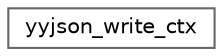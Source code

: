 digraph "类继承关系图"
{
 // LATEX_PDF_SIZE
  bgcolor="transparent";
  edge [fontname=Helvetica,fontsize=10,labelfontname=Helvetica,labelfontsize=10];
  node [fontname=Helvetica,fontsize=10,shape=box,height=0.2,width=0.4];
  rankdir="LR";
  Node0 [id="Node000000",label="yyjson_write_ctx",height=0.2,width=0.4,color="grey40", fillcolor="white", style="filled",URL="$structyyjson__write__ctx.html",tooltip=" "];
}
